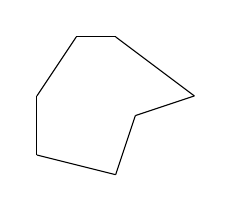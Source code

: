 \begin{tikzpicture}
	\begin{pgfonlayer}{nodelayer}
		\node [style=none] (3) at (-0.75, -1) {};
		\node [style=none] (4) at (0.25, -1.25) {};
		\node [style=none] (5) at (1.25, -0.25) {};
		\node [style=none] (6) at (0.25, 0.5) {};
		\node [style=none] (7) at (-0.25, 0.5) {};
		\node [style=none] (11) at (-0.75, -0.25) {};
		\node [style=none] (12) at (0.5, -0.5) {};
	\end{pgfonlayer}
	\begin{pgfonlayer}{edgelayer}
		\draw (3.center) to (4.center);
		\draw (5.center) to (6.center);
		\draw (6.center) to (7.center);
		\draw (3.center) to (11.center);
		\draw (11.center) to (7.center);
		\draw (12.center) to (4.center);
		\draw (12.center) to (5.center);
	\end{pgfonlayer}
\end{tikzpicture}
